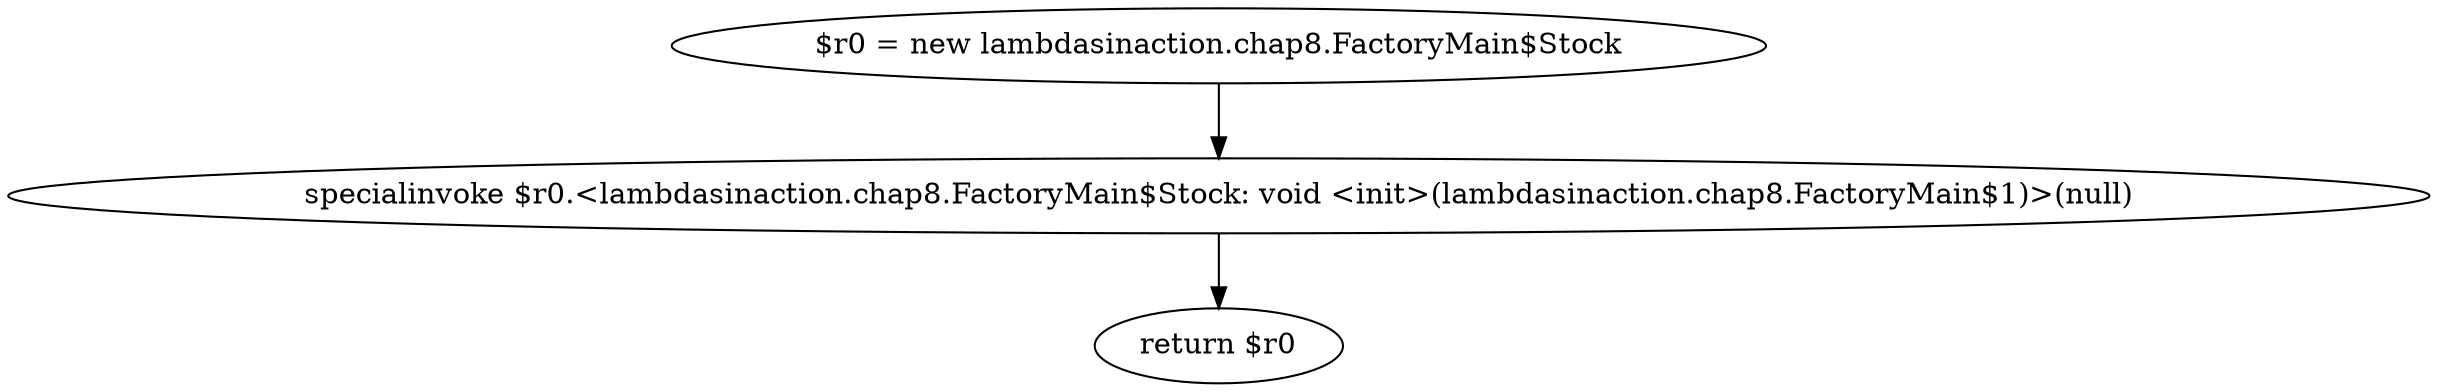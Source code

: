 digraph "unitGraph" {
    "$r0 = new lambdasinaction.chap8.FactoryMain$Stock"
    "specialinvoke $r0.<lambdasinaction.chap8.FactoryMain$Stock: void <init>(lambdasinaction.chap8.FactoryMain$1)>(null)"
    "return $r0"
    "$r0 = new lambdasinaction.chap8.FactoryMain$Stock"->"specialinvoke $r0.<lambdasinaction.chap8.FactoryMain$Stock: void <init>(lambdasinaction.chap8.FactoryMain$1)>(null)";
    "specialinvoke $r0.<lambdasinaction.chap8.FactoryMain$Stock: void <init>(lambdasinaction.chap8.FactoryMain$1)>(null)"->"return $r0";
}
